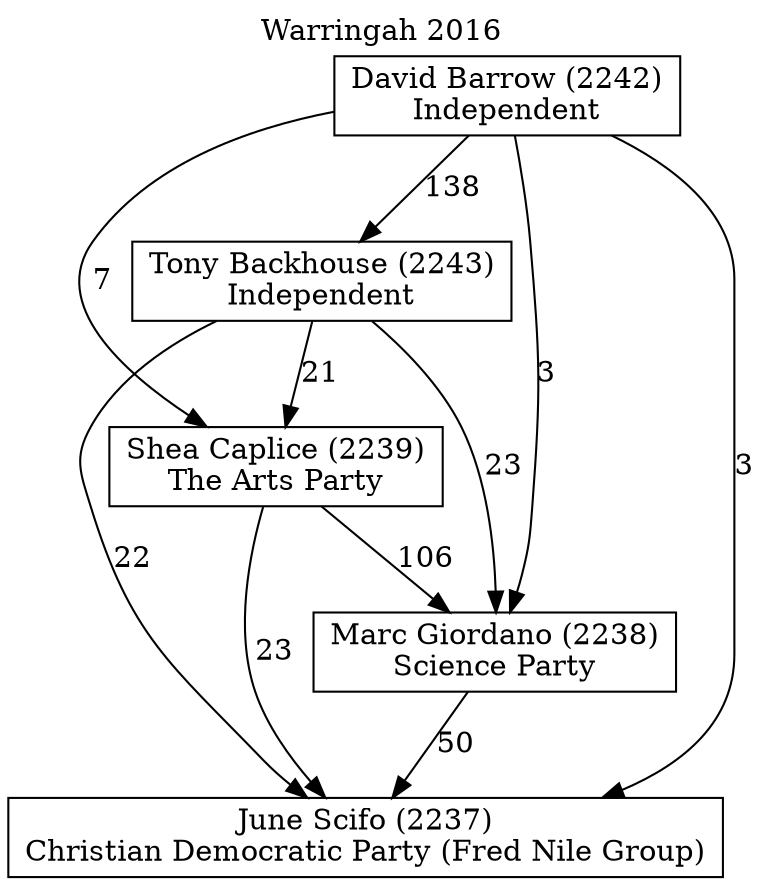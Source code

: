 // House preference flow
digraph "June Scifo (2237)_Warringah_2016" {
	graph [label="Warringah 2016" labelloc=t mclimit=2]
	node [shape=box]
	"June Scifo (2237)" [label="June Scifo (2237)
Christian Democratic Party (Fred Nile Group)"]
	"Marc Giordano (2238)" [label="Marc Giordano (2238)
Science Party"]
	"Shea Caplice (2239)" [label="Shea Caplice (2239)
The Arts Party"]
	"Tony Backhouse (2243)" [label="Tony Backhouse (2243)
Independent"]
	"David Barrow (2242)" [label="David Barrow (2242)
Independent"]
	"Marc Giordano (2238)" -> "June Scifo (2237)" [label=50]
	"Shea Caplice (2239)" -> "Marc Giordano (2238)" [label=106]
	"Tony Backhouse (2243)" -> "Shea Caplice (2239)" [label=21]
	"David Barrow (2242)" -> "Tony Backhouse (2243)" [label=138]
	"Shea Caplice (2239)" -> "June Scifo (2237)" [label=23]
	"Tony Backhouse (2243)" -> "June Scifo (2237)" [label=22]
	"David Barrow (2242)" -> "June Scifo (2237)" [label=3]
	"David Barrow (2242)" -> "Shea Caplice (2239)" [label=7]
	"Tony Backhouse (2243)" -> "Marc Giordano (2238)" [label=23]
	"David Barrow (2242)" -> "Marc Giordano (2238)" [label=3]
}
